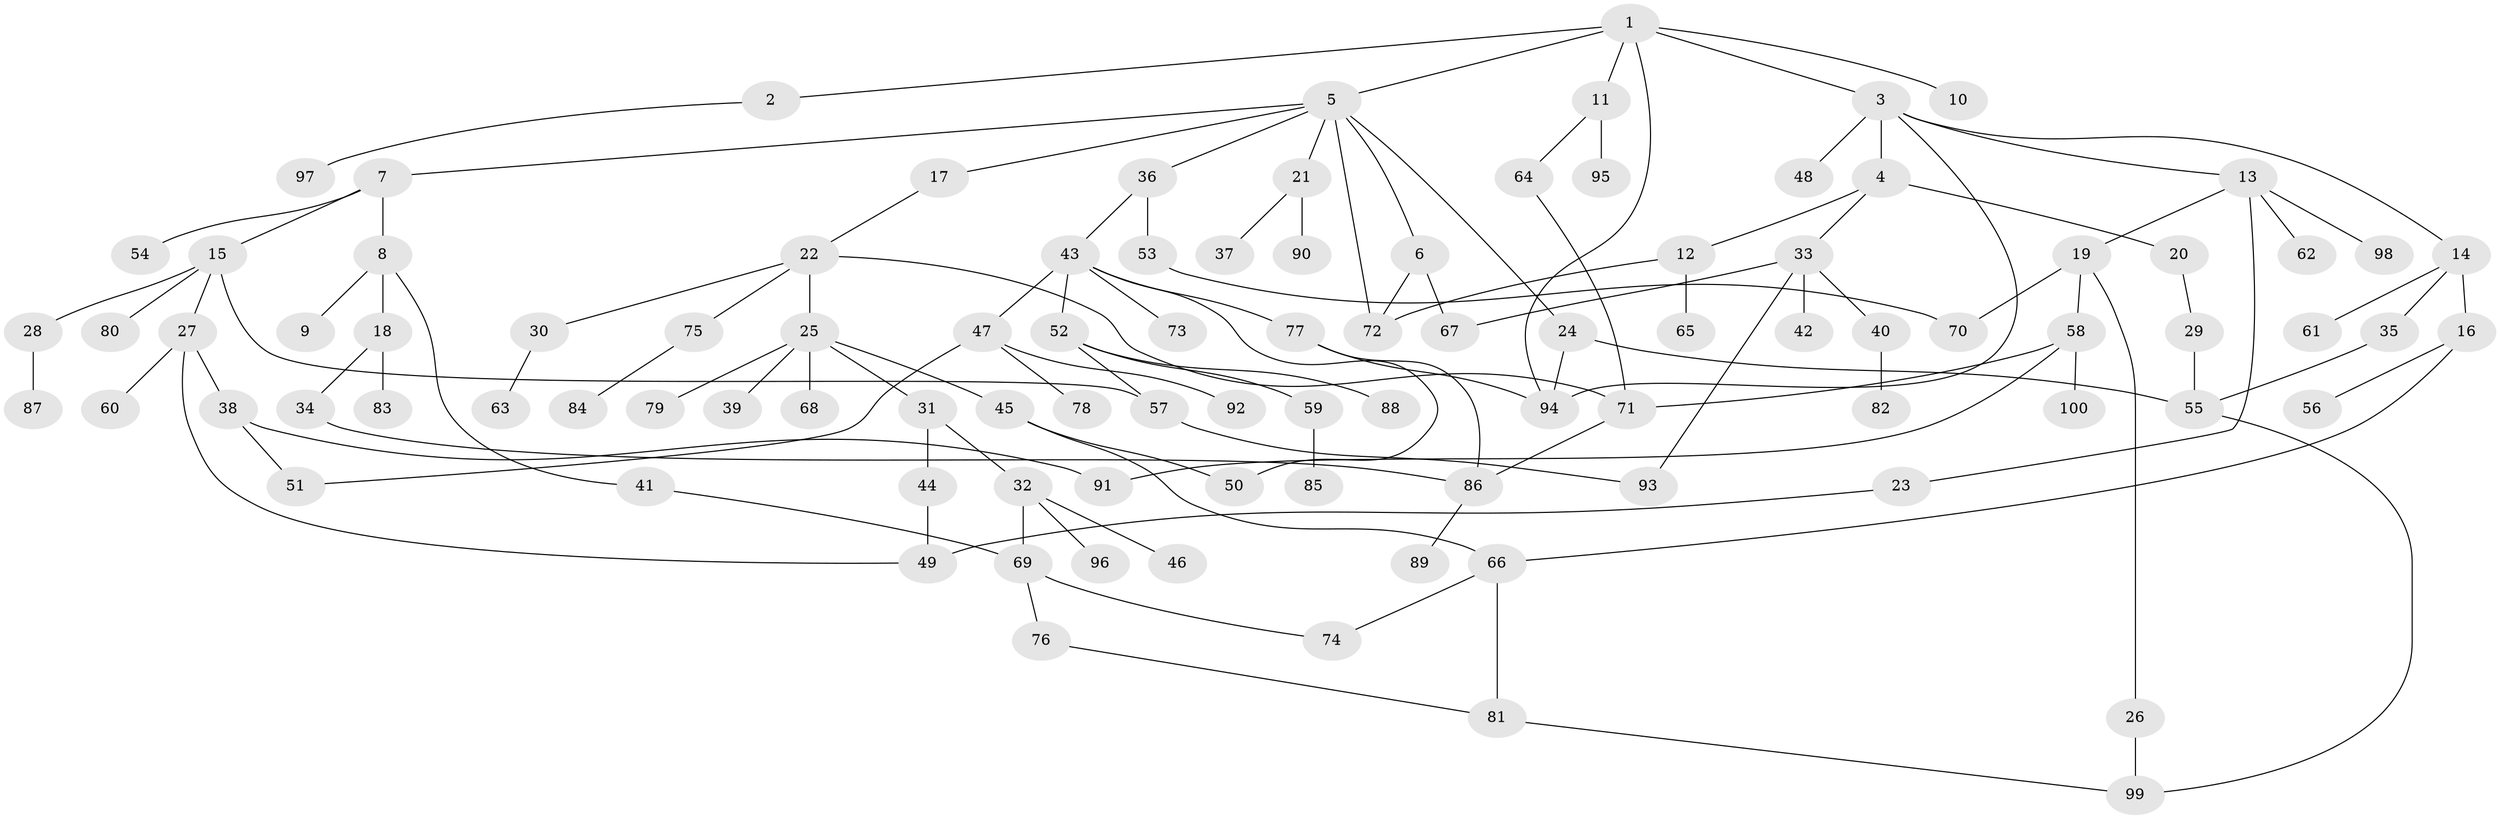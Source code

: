 // Generated by graph-tools (version 1.1) at 2025/11/02/21/25 10:11:06]
// undirected, 100 vertices, 125 edges
graph export_dot {
graph [start="1"]
  node [color=gray90,style=filled];
  1;
  2;
  3;
  4;
  5;
  6;
  7;
  8;
  9;
  10;
  11;
  12;
  13;
  14;
  15;
  16;
  17;
  18;
  19;
  20;
  21;
  22;
  23;
  24;
  25;
  26;
  27;
  28;
  29;
  30;
  31;
  32;
  33;
  34;
  35;
  36;
  37;
  38;
  39;
  40;
  41;
  42;
  43;
  44;
  45;
  46;
  47;
  48;
  49;
  50;
  51;
  52;
  53;
  54;
  55;
  56;
  57;
  58;
  59;
  60;
  61;
  62;
  63;
  64;
  65;
  66;
  67;
  68;
  69;
  70;
  71;
  72;
  73;
  74;
  75;
  76;
  77;
  78;
  79;
  80;
  81;
  82;
  83;
  84;
  85;
  86;
  87;
  88;
  89;
  90;
  91;
  92;
  93;
  94;
  95;
  96;
  97;
  98;
  99;
  100;
  1 -- 2;
  1 -- 3;
  1 -- 5;
  1 -- 10;
  1 -- 11;
  1 -- 94;
  2 -- 97;
  3 -- 4;
  3 -- 13;
  3 -- 14;
  3 -- 48;
  3 -- 94;
  4 -- 12;
  4 -- 20;
  4 -- 33;
  5 -- 6;
  5 -- 7;
  5 -- 17;
  5 -- 21;
  5 -- 24;
  5 -- 36;
  5 -- 72;
  6 -- 67;
  6 -- 72;
  7 -- 8;
  7 -- 15;
  7 -- 54;
  8 -- 9;
  8 -- 18;
  8 -- 41;
  11 -- 64;
  11 -- 95;
  12 -- 65;
  12 -- 72;
  13 -- 19;
  13 -- 23;
  13 -- 62;
  13 -- 98;
  14 -- 16;
  14 -- 35;
  14 -- 61;
  15 -- 27;
  15 -- 28;
  15 -- 57;
  15 -- 80;
  16 -- 56;
  16 -- 66;
  17 -- 22;
  18 -- 34;
  18 -- 83;
  19 -- 26;
  19 -- 58;
  19 -- 70;
  20 -- 29;
  21 -- 37;
  21 -- 90;
  22 -- 25;
  22 -- 30;
  22 -- 75;
  22 -- 71;
  23 -- 49;
  24 -- 94;
  24 -- 55;
  25 -- 31;
  25 -- 39;
  25 -- 45;
  25 -- 68;
  25 -- 79;
  26 -- 99;
  27 -- 38;
  27 -- 60;
  27 -- 49;
  28 -- 87;
  29 -- 55;
  30 -- 63;
  31 -- 32;
  31 -- 44;
  32 -- 46;
  32 -- 69;
  32 -- 96;
  33 -- 40;
  33 -- 42;
  33 -- 67;
  33 -- 93;
  34 -- 86;
  35 -- 55;
  36 -- 43;
  36 -- 53;
  38 -- 91;
  38 -- 51;
  40 -- 82;
  41 -- 69;
  43 -- 47;
  43 -- 52;
  43 -- 73;
  43 -- 77;
  43 -- 50;
  44 -- 49;
  45 -- 50;
  45 -- 66;
  47 -- 51;
  47 -- 78;
  47 -- 92;
  52 -- 59;
  52 -- 88;
  52 -- 57;
  53 -- 70;
  55 -- 99;
  57 -- 93;
  58 -- 100;
  58 -- 91;
  58 -- 71;
  59 -- 85;
  64 -- 71;
  66 -- 74;
  66 -- 81;
  69 -- 76;
  69 -- 74;
  71 -- 86;
  75 -- 84;
  76 -- 81;
  77 -- 94;
  77 -- 86;
  81 -- 99;
  86 -- 89;
}
